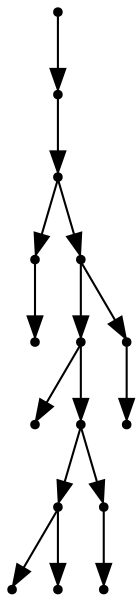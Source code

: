 digraph {
  15 [shape=point];
  14 [shape=point];
  13 [shape=point];
  1 [shape=point];
  0 [shape=point];
  12 [shape=point];
  9 [shape=point];
  2 [shape=point];
  8 [shape=point];
  5 [shape=point];
  3 [shape=point];
  4 [shape=point];
  7 [shape=point];
  6 [shape=point];
  11 [shape=point];
  10 [shape=point];
15 -> 14;
14 -> 13;
13 -> 1;
1 -> 0;
13 -> 12;
12 -> 9;
9 -> 2;
9 -> 8;
8 -> 5;
5 -> 3;
5 -> 4;
8 -> 7;
7 -> 6;
12 -> 11;
11 -> 10;
}
